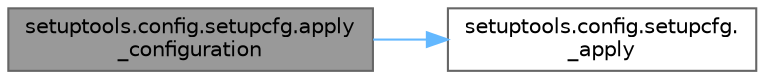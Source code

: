 digraph "setuptools.config.setupcfg.apply_configuration"
{
 // LATEX_PDF_SIZE
  bgcolor="transparent";
  edge [fontname=Helvetica,fontsize=10,labelfontname=Helvetica,labelfontsize=10];
  node [fontname=Helvetica,fontsize=10,shape=box,height=0.2,width=0.4];
  rankdir="LR";
  Node1 [id="Node000001",label="setuptools.config.setupcfg.apply\l_configuration",height=0.2,width=0.4,color="gray40", fillcolor="grey60", style="filled", fontcolor="black",tooltip=" "];
  Node1 -> Node2 [id="edge1_Node000001_Node000002",color="steelblue1",style="solid",tooltip=" "];
  Node2 [id="Node000002",label="setuptools.config.setupcfg.\l_apply",height=0.2,width=0.4,color="grey40", fillcolor="white", style="filled",URL="$namespacesetuptools_1_1config_1_1setupcfg.html#afb9600165f4693ca83617b85c0e4e061",tooltip=" "];
}
